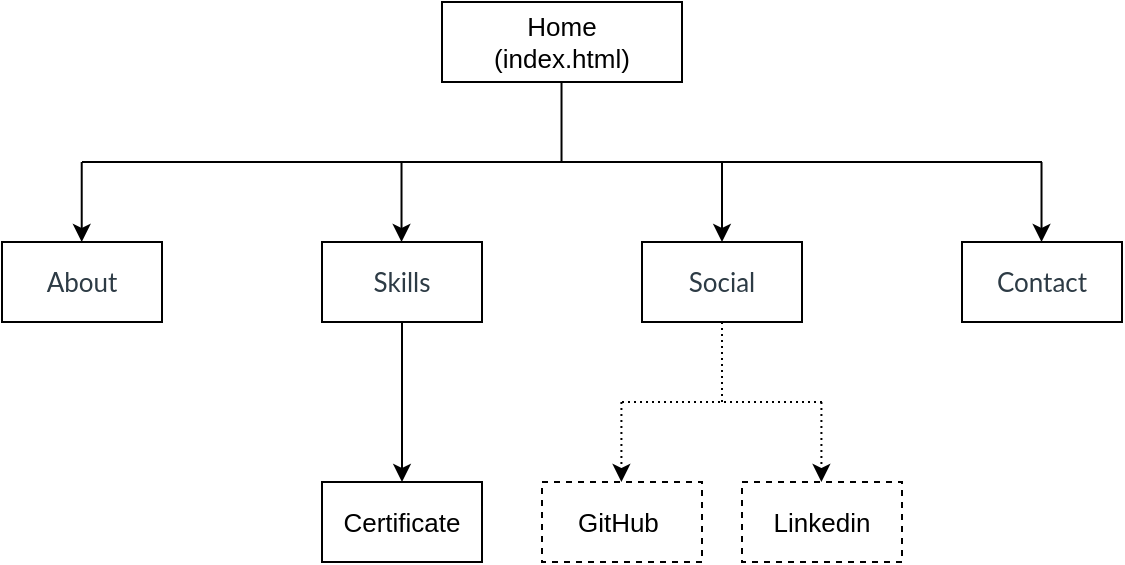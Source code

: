 <mxfile version="14.7.2" type="device"><diagram id="p5UK5H-H1LQtCf_5EzT_" name="Page-1"><mxGraphModel dx="1172" dy="440" grid="1" gridSize="10" guides="1" tooltips="1" connect="1" arrows="1" fold="1" page="1" pageScale="1" pageWidth="827" pageHeight="1169" math="0" shadow="0"><root><mxCell id="0"/><mxCell id="1" parent="0"/><mxCell id="w5z1Ysc5HCnKva-LF7VP-17" value="Home&lt;br style=&quot;font-size: 13px;&quot;&gt;(index.html)" style="rounded=0;whiteSpace=wrap;html=1;fontSize=13;" vertex="1" parent="1"><mxGeometry x="340" y="40" width="120" height="40" as="geometry"/></mxCell><mxCell id="w5z1Ysc5HCnKva-LF7VP-20" value="&lt;span style=&quot;color: rgb(45 , 59 , 69) ; font-family: &amp;#34;latoweb&amp;#34; , &amp;#34;lato extended&amp;#34; , &amp;#34;lato&amp;#34; , &amp;#34;helvetica neue&amp;#34; , &amp;#34;helvetica&amp;#34; , &amp;#34;arial&amp;#34; , sans-serif ; font-size: 13px ; background-color: rgb(255 , 255 , 255)&quot;&gt;About&lt;/span&gt;" style="rounded=0;whiteSpace=wrap;html=1;fontSize=13;" vertex="1" parent="1"><mxGeometry x="120" y="160" width="80" height="40" as="geometry"/></mxCell><mxCell id="w5z1Ysc5HCnKva-LF7VP-22" value="" style="endArrow=none;html=1;" edge="1" parent="1"><mxGeometry width="50" height="50" relative="1" as="geometry"><mxPoint x="160" y="120" as="sourcePoint"/><mxPoint x="640" y="120" as="targetPoint"/></mxGeometry></mxCell><mxCell id="w5z1Ysc5HCnKva-LF7VP-26" value="" style="endArrow=classic;html=1;entryX=0.5;entryY=0;entryDx=0;entryDy=0;" edge="1" parent="1"><mxGeometry width="50" height="50" relative="1" as="geometry"><mxPoint x="319.76" y="120" as="sourcePoint"/><mxPoint x="319.76" y="160" as="targetPoint"/></mxGeometry></mxCell><mxCell id="w5z1Ysc5HCnKva-LF7VP-27" value="" style="endArrow=classic;html=1;entryX=0.5;entryY=0;entryDx=0;entryDy=0;" edge="1" parent="1"><mxGeometry width="50" height="50" relative="1" as="geometry"><mxPoint x="159.86" y="120" as="sourcePoint"/><mxPoint x="159.86" y="160" as="targetPoint"/></mxGeometry></mxCell><mxCell id="w5z1Ysc5HCnKva-LF7VP-33" value="" style="endArrow=none;html=1;" edge="1" parent="1"><mxGeometry width="50" height="50" relative="1" as="geometry"><mxPoint x="399.76" y="120" as="sourcePoint"/><mxPoint x="399.76" y="80" as="targetPoint"/></mxGeometry></mxCell><mxCell id="w5z1Ysc5HCnKva-LF7VP-34" value="" style="endArrow=classic;html=1;entryX=0.5;entryY=0;entryDx=0;entryDy=0;" edge="1" parent="1"><mxGeometry width="50" height="50" relative="1" as="geometry"><mxPoint x="480" y="120.0" as="sourcePoint"/><mxPoint x="480" y="160" as="targetPoint"/></mxGeometry></mxCell><mxCell id="w5z1Ysc5HCnKva-LF7VP-36" value="&lt;span style=&quot;color: rgb(45, 59, 69); font-family: latoweb, &amp;quot;lato extended&amp;quot;, lato, &amp;quot;helvetica neue&amp;quot;, helvetica, arial, sans-serif; font-size: 13px; background-color: rgb(255, 255, 255);&quot;&gt;Social&lt;/span&gt;" style="rounded=0;whiteSpace=wrap;html=1;fontSize=13;" vertex="1" parent="1"><mxGeometry x="440" y="160" width="80" height="40" as="geometry"/></mxCell><mxCell id="w5z1Ysc5HCnKva-LF7VP-37" value="&lt;span style=&quot;color: rgb(45, 59, 69); font-family: latoweb, &amp;quot;lato extended&amp;quot;, lato, &amp;quot;helvetica neue&amp;quot;, helvetica, arial, sans-serif; font-size: 13px; background-color: rgb(255, 255, 255);&quot;&gt;Skills&lt;/span&gt;" style="rounded=0;whiteSpace=wrap;html=1;fontSize=13;" vertex="1" parent="1"><mxGeometry x="280" y="160" width="80" height="40" as="geometry"/></mxCell><mxCell id="w5z1Ysc5HCnKva-LF7VP-39" value="&lt;span style=&quot;color: rgb(45, 59, 69); font-family: latoweb, &amp;quot;lato extended&amp;quot;, lato, &amp;quot;helvetica neue&amp;quot;, helvetica, arial, sans-serif; font-size: 13px; background-color: rgb(255, 255, 255);&quot;&gt;Contact&lt;/span&gt;" style="rounded=0;whiteSpace=wrap;html=1;fontSize=13;" vertex="1" parent="1"><mxGeometry x="600" y="160" width="80" height="40" as="geometry"/></mxCell><mxCell id="w5z1Ysc5HCnKva-LF7VP-40" value="" style="endArrow=classic;html=1;entryX=0.5;entryY=0;entryDx=0;entryDy=0;" edge="1" parent="1"><mxGeometry width="50" height="50" relative="1" as="geometry"><mxPoint x="639.76" y="120.0" as="sourcePoint"/><mxPoint x="639.76" y="160" as="targetPoint"/></mxGeometry></mxCell><mxCell id="w5z1Ysc5HCnKva-LF7VP-43" value="Certificate" style="rounded=0;whiteSpace=wrap;html=1;fontSize=13;" vertex="1" parent="1"><mxGeometry x="280" y="280" width="80" height="40" as="geometry"/></mxCell><mxCell id="w5z1Ysc5HCnKva-LF7VP-44" value="" style="endArrow=classic;html=1;entryX=0.5;entryY=0;entryDx=0;entryDy=0;exitX=0.5;exitY=1;exitDx=0;exitDy=0;" edge="1" parent="1" target="w5z1Ysc5HCnKva-LF7VP-43"><mxGeometry width="50" height="50" relative="1" as="geometry"><mxPoint x="320" y="200.0" as="sourcePoint"/><mxPoint x="300" y="320" as="targetPoint"/></mxGeometry></mxCell><mxCell id="w5z1Ysc5HCnKva-LF7VP-45" value="" style="endArrow=none;dashed=1;html=1;dashPattern=1 2;strokeWidth=1;fontSize=13;edgeStyle=orthogonalEdgeStyle;" edge="1" parent="1"><mxGeometry width="50" height="50" relative="1" as="geometry"><mxPoint x="480" y="240" as="sourcePoint"/><mxPoint x="480" y="200" as="targetPoint"/></mxGeometry></mxCell><mxCell id="w5z1Ysc5HCnKva-LF7VP-46" value="GitHub&amp;nbsp;" style="rounded=0;whiteSpace=wrap;html=1;fontSize=13;dashed=1;" vertex="1" parent="1"><mxGeometry x="390" y="280" width="80" height="40" as="geometry"/></mxCell><mxCell id="w5z1Ysc5HCnKva-LF7VP-47" value="Linkedin" style="rounded=0;whiteSpace=wrap;html=1;fontSize=13;dashed=1;" vertex="1" parent="1"><mxGeometry x="490" y="280" width="80" height="40" as="geometry"/></mxCell><mxCell id="w5z1Ysc5HCnKva-LF7VP-48" value="" style="endArrow=none;dashed=1;html=1;dashPattern=1 2;strokeWidth=1;fontSize=13;edgeStyle=orthogonalEdgeStyle;" edge="1" parent="1"><mxGeometry width="50" height="50" relative="1" as="geometry"><mxPoint x="430" y="240" as="sourcePoint"/><mxPoint x="530" y="240" as="targetPoint"/></mxGeometry></mxCell><mxCell id="w5z1Ysc5HCnKva-LF7VP-50" value="" style="endArrow=classic;html=1;entryX=0.5;entryY=0;entryDx=0;entryDy=0;edgeStyle=orthogonalEdgeStyle;dashed=1;dashPattern=1 2;strokeWidth=1;" edge="1" parent="1"><mxGeometry width="50" height="50" relative="1" as="geometry"><mxPoint x="429.71" y="240" as="sourcePoint"/><mxPoint x="429.71" y="280" as="targetPoint"/></mxGeometry></mxCell><mxCell id="w5z1Ysc5HCnKva-LF7VP-52" value="" style="endArrow=classic;html=1;entryX=0.5;entryY=0;entryDx=0;entryDy=0;edgeStyle=orthogonalEdgeStyle;dashed=1;dashPattern=1 2;strokeWidth=1;" edge="1" parent="1"><mxGeometry width="50" height="50" relative="1" as="geometry"><mxPoint x="529.71" y="240" as="sourcePoint"/><mxPoint x="529.71" y="280" as="targetPoint"/></mxGeometry></mxCell></root></mxGraphModel></diagram></mxfile>